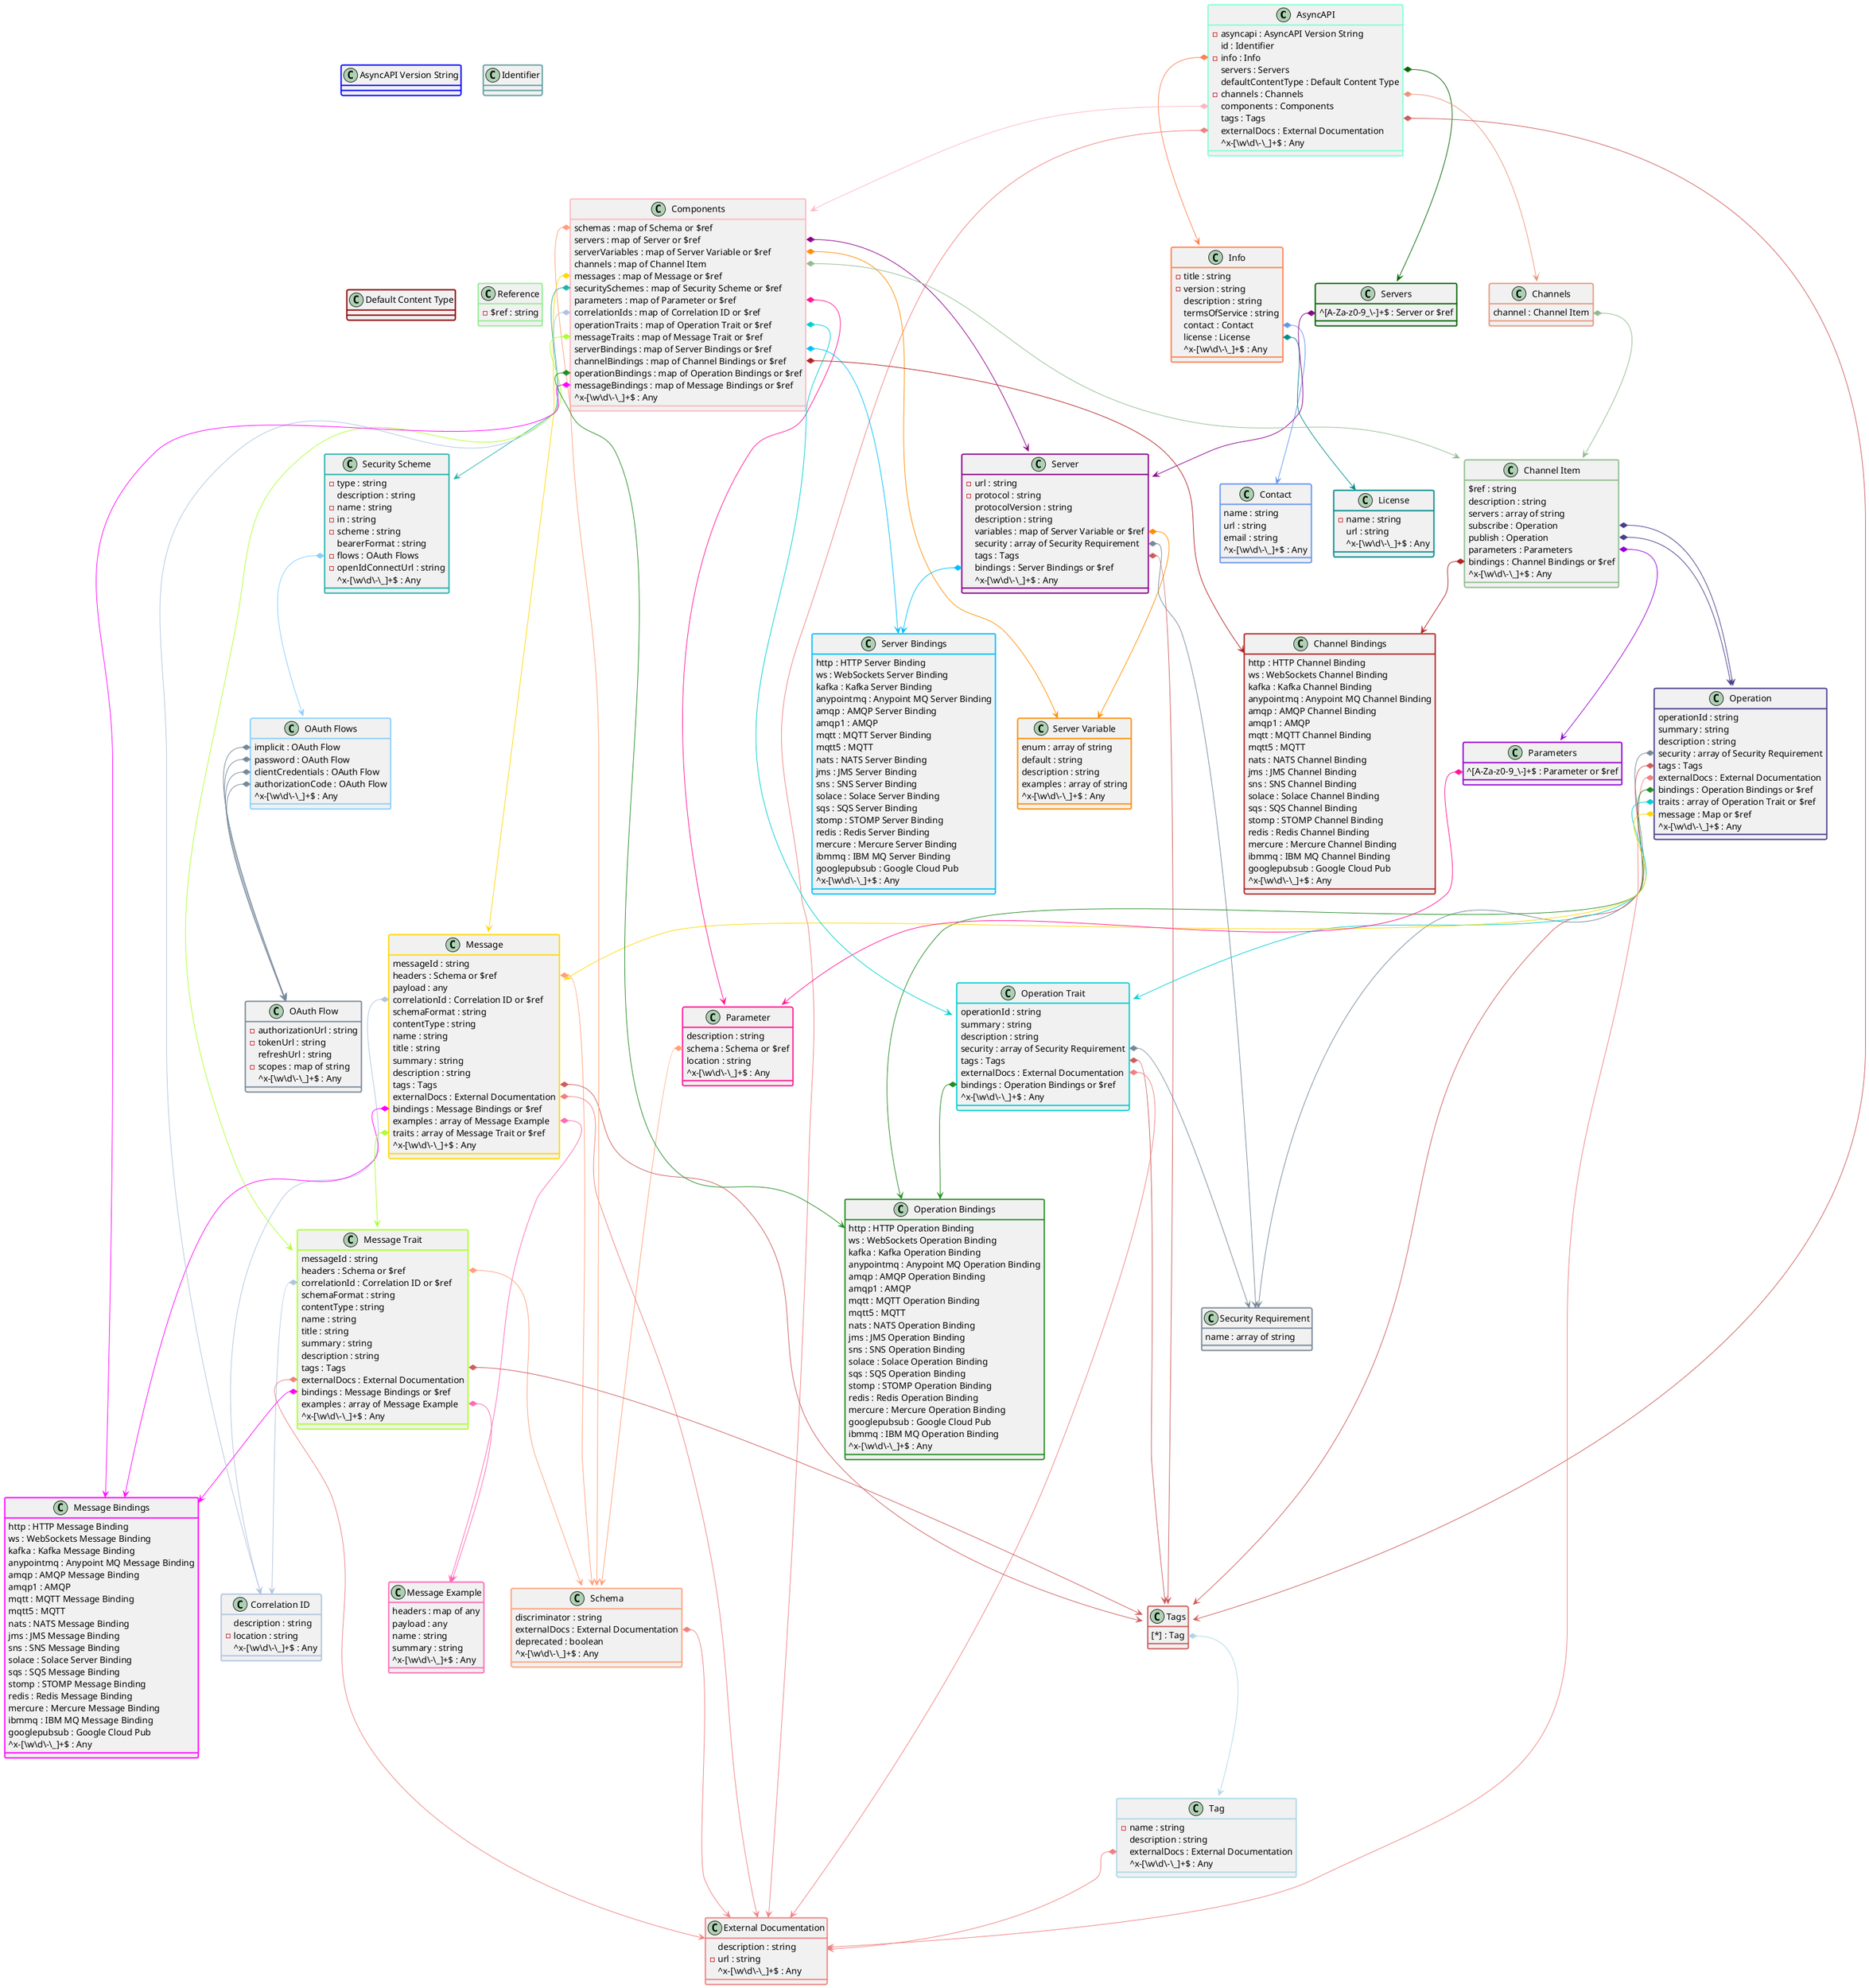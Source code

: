 @startuml
class "AsyncAPI" #line:Aquamarine;line.bold {
  -asyncapi : AsyncAPI Version String
  id : Identifier
  -info : Info
  servers : Servers
  defaultContentType : Default Content Type
  -channels : Channels
  components : Components
  tags : Tags
  externalDocs : External Documentation
  ^x-[\w\d\-\_]+$ : Any
}
"AsyncAPI::info"*-->"Info" #Coral
"AsyncAPI::servers"*-->"Servers" #DarkGreen
"AsyncAPI::channels"*-->"Channels" #DarkSalmon
"AsyncAPI::components"*-->"Components" #LightPink
"AsyncAPI::tags"*-->"Tags" #IndianRed
"AsyncAPI::externalDocs"*-->"External Documentation" #LightCoral

class "AsyncAPI Version String" #line:Blue;line.bold {
}

class "Identifier" #line:CadetBlue;line.bold {
}

class "Info" #line:Coral;line.bold {
  -title : string
  -version : string
  description : string
  termsOfService : string
  contact : Contact
  license : License
  ^x-[\w\d\-\_]+$ : Any
}
"Info::contact"*-->"Contact" #CornflowerBlue
"Info::license"*-->"License" #DarkCyan

class "Contact" #line:CornflowerBlue;line.bold {
  name : string
  url : string
  email : string
  ^x-[\w\d\-\_]+$ : Any
}

class "License" #line:DarkCyan;line.bold {
  -name : string
  url : string
  ^x-[\w\d\-\_]+$ : Any
}

class "Servers" #line:DarkGreen;line.bold {
  ^[A-Za-z0-9_\-]+$ : Server or $ref
}
"Servers::^[A-Za-z0-9_\-]+$"*-->"Server" #DarkMagenta

class "Server" #line:DarkMagenta;line.bold {
  -url : string
  -protocol : string
  protocolVersion : string
  description : string
  variables : map of Server Variable or $ref
  security : array of Security Requirement
  tags : Tags
  bindings : Server Bindings or $ref
  ^x-[\w\d\-\_]+$ : Any
}
"Server::variables"*-->"Server Variable" #DarkOrange
"Server::security"*-->"Security Requirement" #LightSlateGrey
"Server::tags"*-->"Tags" #IndianRed
"Server::bindings"*-->"Server Bindings" #DeepSkyBlue

class "Server Variable" #line:DarkOrange;line.bold {
  enum : array of string
  default : string
  description : string
  examples : array of string
  ^x-[\w\d\-\_]+$ : Any
}

class "Default Content Type" #line:DarkRed;line.bold {
}

class "Channels" #line:DarkSalmon;line.bold {
  channel : Channel Item
}
"Channels::channel"*-->"Channel Item" #DarkSeaGreen

class "Channel Item" #line:DarkSeaGreen;line.bold {
  $ref : string
  description : string
  servers : array of string
  subscribe : Operation
  publish : Operation
  parameters : Parameters
  bindings : Channel Bindings or $ref
  ^x-[\w\d\-\_]+$ : Any
}
"Channel Item::subscribe"*-->"Operation" #DarkSlateBlue
"Channel Item::publish"*-->"Operation" #DarkSlateBlue
"Channel Item::parameters"*-->"Parameters" #DarkViolet
"Channel Item::bindings"*-->"Channel Bindings" #FireBrick

class "Operation" #line:DarkSlateBlue;line.bold {
  operationId : string
  summary : string
  description : string
  security : array of Security Requirement
  tags : Tags
  externalDocs : External Documentation
  bindings : Operation Bindings or $ref
  traits : array of Operation Trait or $ref
  message : Map or $ref
  ^x-[\w\d\-\_]+$ : Any
}
"Operation::security"*-->"Security Requirement" #LightSlateGrey
"Operation::tags"*-->"Tags" #IndianRed
"Operation::externalDocs"*-->"External Documentation" #LightCoral
"Operation::bindings"*-->"Operation Bindings" #ForestGreen
"Operation::traits"*-->"Operation Trait" #DarkTurquoise
"Operation::message"*-->"Message" #Gold

class "Operation Trait" #line:DarkTurquoise;line.bold {
  operationId : string
  summary : string
  description : string
  security : array of Security Requirement
  tags : Tags
  externalDocs : External Documentation
  bindings : Operation Bindings or $ref
  ^x-[\w\d\-\_]+$ : Any
}
"Operation Trait::security"*-->"Security Requirement" #LightSlateGrey
"Operation Trait::tags"*-->"Tags" #IndianRed
"Operation Trait::externalDocs"*-->"External Documentation" #LightCoral
"Operation Trait::bindings"*-->"Operation Bindings" #ForestGreen

class "Parameters" #line:DarkViolet;line.bold {
  ^[A-Za-z0-9_\-]+$ : Parameter or $ref
}
"Parameters::^[A-Za-z0-9_\-]+$"*-->"Parameter" #DeepPink

class "Parameter" #line:DeepPink;line.bold {
  description : string
  schema : Schema or $ref
  location : string
  ^x-[\w\d\-\_]+$ : Any
}
"Parameter::schema"*-->"Schema" #LightSalmon

class "Server Bindings" #line:DeepSkyBlue;line.bold {
  http : HTTP Server Binding
  ws : WebSockets Server Binding
  kafka : Kafka Server Binding
  anypointmq : Anypoint MQ Server Binding
  amqp : AMQP Server Binding
  amqp1 : AMQP
  mqtt : MQTT Server Binding
  mqtt5 : MQTT
  nats : NATS Server Binding
  jms : JMS Server Binding
  sns : SNS Server Binding
  solace : Solace Server Binding
  sqs : SQS Server Binding
  stomp : STOMP Server Binding
  redis : Redis Server Binding
  mercure : Mercure Server Binding
  ibmmq : IBM MQ Server Binding
  googlepubsub : Google Cloud Pub
  ^x-[\w\d\-\_]+$ : Any
}

class "Channel Bindings" #line:FireBrick;line.bold {
  http : HTTP Channel Binding
  ws : WebSockets Channel Binding
  kafka : Kafka Channel Binding
  anypointmq : Anypoint MQ Channel Binding
  amqp : AMQP Channel Binding
  amqp1 : AMQP
  mqtt : MQTT Channel Binding
  mqtt5 : MQTT
  nats : NATS Channel Binding
  jms : JMS Channel Binding
  sns : SNS Channel Binding
  solace : Solace Channel Binding
  sqs : SQS Channel Binding
  stomp : STOMP Channel Binding
  redis : Redis Channel Binding
  mercure : Mercure Channel Binding
  ibmmq : IBM MQ Channel Binding
  googlepubsub : Google Cloud Pub
  ^x-[\w\d\-\_]+$ : Any
}

class "Operation Bindings" #line:ForestGreen;line.bold {
  http : HTTP Operation Binding
  ws : WebSockets Operation Binding
  kafka : Kafka Operation Binding
  anypointmq : Anypoint MQ Operation Binding
  amqp : AMQP Operation Binding
  amqp1 : AMQP
  mqtt : MQTT Operation Binding
  mqtt5 : MQTT
  nats : NATS Operation Binding
  jms : JMS Operation Binding
  sns : SNS Operation Binding
  solace : Solace Operation Binding
  sqs : SQS Operation Binding
  stomp : STOMP Operation Binding
  redis : Redis Operation Binding
  mercure : Mercure Operation Binding
  googlepubsub : Google Cloud Pub
  ibmmq : IBM MQ Operation Binding
  ^x-[\w\d\-\_]+$ : Any
}

class "Message Bindings" #line:Fuchsia;line.bold {
  http : HTTP Message Binding
  ws : WebSockets Message Binding
  kafka : Kafka Message Binding
  anypointmq : Anypoint MQ Message Binding
  amqp : AMQP Message Binding
  amqp1 : AMQP
  mqtt : MQTT Message Binding
  mqtt5 : MQTT
  nats : NATS Message Binding
  jms : JMS Message Binding
  sns : SNS Message Binding
  solace : Solace Server Binding
  sqs : SQS Message Binding
  stomp : STOMP Message Binding
  redis : Redis Message Binding
  mercure : Mercure Message Binding
  ibmmq : IBM MQ Message Binding
  googlepubsub : Google Cloud Pub
  ^x-[\w\d\-\_]+$ : Any
}

class "Message" #line:Gold;line.bold {
  messageId : string
  headers : Schema or $ref
  payload : any
  correlationId : Correlation ID or $ref
  schemaFormat : string
  contentType : string
  name : string
  title : string
  summary : string
  description : string
  tags : Tags
  externalDocs : External Documentation
  bindings : Message Bindings or $ref
  examples : array of Message Example
  traits : array of Message Trait or $ref
  ^x-[\w\d\-\_]+$ : Any
}
"Message::headers"*-->"Schema" #LightSalmon
"Message::correlationId"*-->"Correlation ID" #LightSteelBlue
"Message::tags"*-->"Tags" #IndianRed
"Message::externalDocs"*-->"External Documentation" #LightCoral
"Message::bindings"*-->"Message Bindings" #Fuchsia
"Message::examples"*-->"Message Example" #HotPink
"Message::traits"*-->"Message Trait" #GreenYellow

class "Message Trait" #line:GreenYellow;line.bold {
  messageId : string
  headers : Schema or $ref
  correlationId : Correlation ID or $ref
  schemaFormat : string
  contentType : string
  name : string
  title : string
  summary : string
  description : string
  tags : Tags
  externalDocs : External Documentation
  bindings : Message Bindings or $ref
  examples : array of Message Example
  ^x-[\w\d\-\_]+$ : Any
}
"Message Trait::headers"*-->"Schema" #LightSalmon
"Message Trait::correlationId"*-->"Correlation ID" #LightSteelBlue
"Message Trait::tags"*-->"Tags" #IndianRed
"Message Trait::externalDocs"*-->"External Documentation" #LightCoral
"Message Trait::bindings"*-->"Message Bindings" #Fuchsia
"Message Trait::examples"*-->"Message Example" #HotPink

class "Message Example" #line:HotPink;line.bold {
  headers : map of any
  payload : any
  name : string
  summary : string
  ^x-[\w\d\-\_]+$ : Any
}

class "Tags" #line:IndianRed;line.bold {
  [*] : Tag
}
"Tags::[*]"*-->"Tag" #LightBlue

class "Tag" #line:LightBlue;line.bold {
  -name : string
  description : string
  externalDocs : External Documentation
  ^x-[\w\d\-\_]+$ : Any
}
"Tag::externalDocs"*-->"External Documentation" #LightCoral

class "External Documentation" #line:LightCoral;line.bold {
  description : string
  -url : string
  ^x-[\w\d\-\_]+$ : Any
}

class "Reference" #line:LightGreen;line.bold {
  -$ref : string
}

class "Components" #line:LightPink;line.bold {
  schemas : map of Schema or $ref
  servers : map of Server or $ref
  serverVariables : map of Server Variable or $ref
  channels : map of Channel Item
  messages : map of Message or $ref
  securitySchemes : map of Security Scheme or $ref
  parameters : map of Parameter or $ref
  correlationIds : map of Correlation ID or $ref
  operationTraits : map of Operation Trait or $ref
  messageTraits : map of Message Trait or $ref
  serverBindings : map of Server Bindings or $ref
  channelBindings : map of Channel Bindings or $ref
  operationBindings : map of Operation Bindings or $ref
  messageBindings : map of Message Bindings or $ref
  ^x-[\w\d\-\_]+$ : Any
}
"Components::schemas"*-->"Schema" #LightSalmon
"Components::servers"*-->"Server" #DarkMagenta
"Components::serverVariables"*-->"Server Variable" #DarkOrange
"Components::channels"*-->"Channel Item" #DarkSeaGreen
"Components::messages"*-->"Message" #Gold
"Components::securitySchemes"*-->"Security Scheme" #LightSeaGreen
"Components::parameters"*-->"Parameter" #DeepPink
"Components::correlationIds"*-->"Correlation ID" #LightSteelBlue
"Components::operationTraits"*-->"Operation Trait" #DarkTurquoise
"Components::messageTraits"*-->"Message Trait" #GreenYellow
"Components::serverBindings"*-->"Server Bindings" #DeepSkyBlue
"Components::channelBindings"*-->"Channel Bindings" #FireBrick
"Components::operationBindings"*-->"Operation Bindings" #ForestGreen
"Components::messageBindings"*-->"Message Bindings" #Fuchsia

class "Schema" #line:LightSalmon;line.bold {
  discriminator : string
  externalDocs : External Documentation
  deprecated : boolean
  ^x-[\w\d\-\_]+$ : Any
}
"Schema::externalDocs"*-->"External Documentation" #LightCoral

class "Security Scheme" #line:LightSeaGreen;line.bold {
  -type : string
  description : string
  -name : string
  -in : string
  -scheme : string
  bearerFormat : string
  -flows : OAuth Flows
  -openIdConnectUrl : string
  ^x-[\w\d\-\_]+$ : Any
}
"Security Scheme::flows"*-->"OAuth Flows" #LightSkyBlue

class "OAuth Flows" #line:LightSkyBlue;line.bold {
  implicit : OAuth Flow
  password : OAuth Flow
  clientCredentials : OAuth Flow
  authorizationCode : OAuth Flow
  ^x-[\w\d\-\_]+$ : Any
}
"OAuth Flows::implicit"*-->"OAuth Flow" #LightSlateGray
"OAuth Flows::password"*-->"OAuth Flow" #LightSlateGray
"OAuth Flows::clientCredentials"*-->"OAuth Flow" #LightSlateGray
"OAuth Flows::authorizationCode"*-->"OAuth Flow" #LightSlateGray

class "OAuth Flow" #line:LightSlateGray;line.bold {
  -authorizationUrl : string
  -tokenUrl : string
  refreshUrl : string
  -scopes : map of string
  ^x-[\w\d\-\_]+$ : Any
}

class "Security Requirement" #line:LightSlateGrey;line.bold {
  name : array of string
}

class "Correlation ID" #line:LightSteelBlue;line.bold {
  description : string
  -location : string
  ^x-[\w\d\-\_]+$ : Any
}

@enduml
